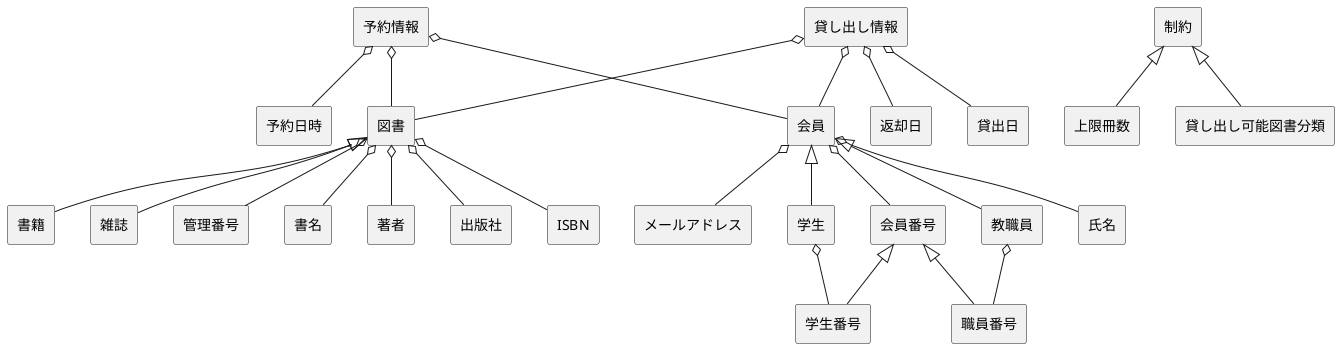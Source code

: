 @startuml 大原情報科学大学・図書館システムドメインモデル図
skinparam componentStyle rectangle

[予約情報] o-- [会員]
[予約情報] o-- [図書]
[予約情報] o-- [予約日時]

[貸し出し情報] o-- [会員]
[貸し出し情報] o-- [図書]
[貸し出し情報] o-- [貸出日]
[貸し出し情報] o-- [返却日]

[会員] o-- [会員番号]
[会員] o-- [氏名]
[会員] o-- [メールアドレス]
[会員] <|-- [学生]
[会員] <|-- [教職員]

[学生] o-- [学生番号]
[教職員] o-- [職員番号]

[会員番号] <|-- [学生番号]
[会員番号] <|-- [職員番号]

[図書] o-- [管理番号]
[図書] o-- [書名]
[図書] o-- [著者]
[図書] o-- [出版社]
[図書] o-- [ISBN]
[図書] <|-- [書籍]
[図書] <|-- [雑誌]

[制約] <|-- [上限冊数]
[制約] <|-- [貸し出し可能図書分類]

@enduml
